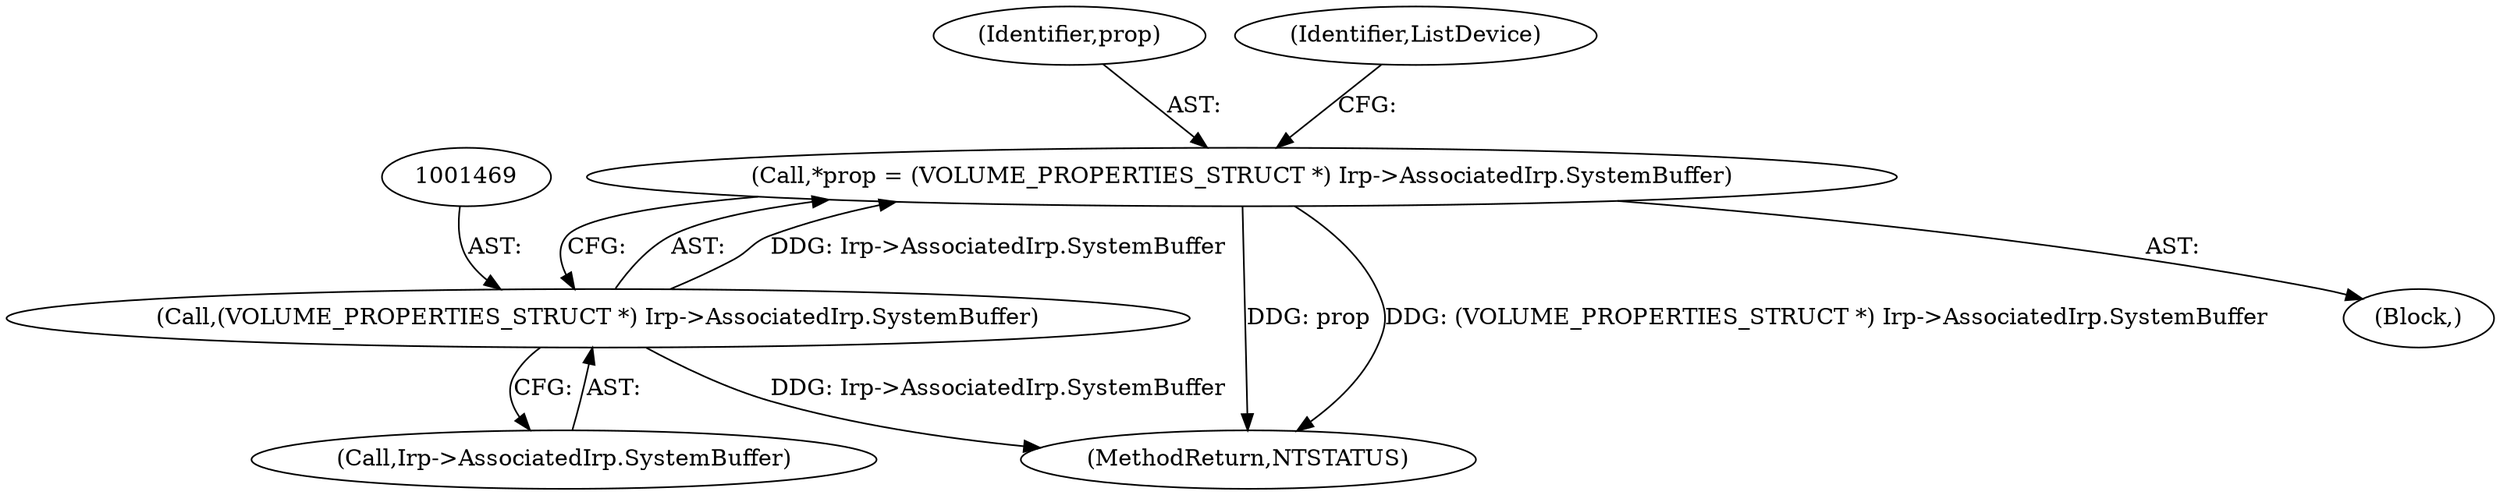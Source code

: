 digraph "0_VeraCrypt_f30f9339c9a0b9bbcc6f5ad38804af39db1f479e@pointer" {
"1001466" [label="(Call,*prop = (VOLUME_PROPERTIES_STRUCT *) Irp->AssociatedIrp.SystemBuffer)"];
"1001468" [label="(Call,(VOLUME_PROPERTIES_STRUCT *) Irp->AssociatedIrp.SystemBuffer)"];
"1001467" [label="(Identifier,prop)"];
"1001468" [label="(Call,(VOLUME_PROPERTIES_STRUCT *) Irp->AssociatedIrp.SystemBuffer)"];
"1003200" [label="(MethodReturn,NTSTATUS)"];
"1001464" [label="(Block,)"];
"1001477" [label="(Identifier,ListDevice)"];
"1001470" [label="(Call,Irp->AssociatedIrp.SystemBuffer)"];
"1001466" [label="(Call,*prop = (VOLUME_PROPERTIES_STRUCT *) Irp->AssociatedIrp.SystemBuffer)"];
"1001466" -> "1001464"  [label="AST: "];
"1001466" -> "1001468"  [label="CFG: "];
"1001467" -> "1001466"  [label="AST: "];
"1001468" -> "1001466"  [label="AST: "];
"1001477" -> "1001466"  [label="CFG: "];
"1001466" -> "1003200"  [label="DDG: prop"];
"1001466" -> "1003200"  [label="DDG: (VOLUME_PROPERTIES_STRUCT *) Irp->AssociatedIrp.SystemBuffer"];
"1001468" -> "1001466"  [label="DDG: Irp->AssociatedIrp.SystemBuffer"];
"1001468" -> "1001470"  [label="CFG: "];
"1001469" -> "1001468"  [label="AST: "];
"1001470" -> "1001468"  [label="AST: "];
"1001468" -> "1003200"  [label="DDG: Irp->AssociatedIrp.SystemBuffer"];
}
